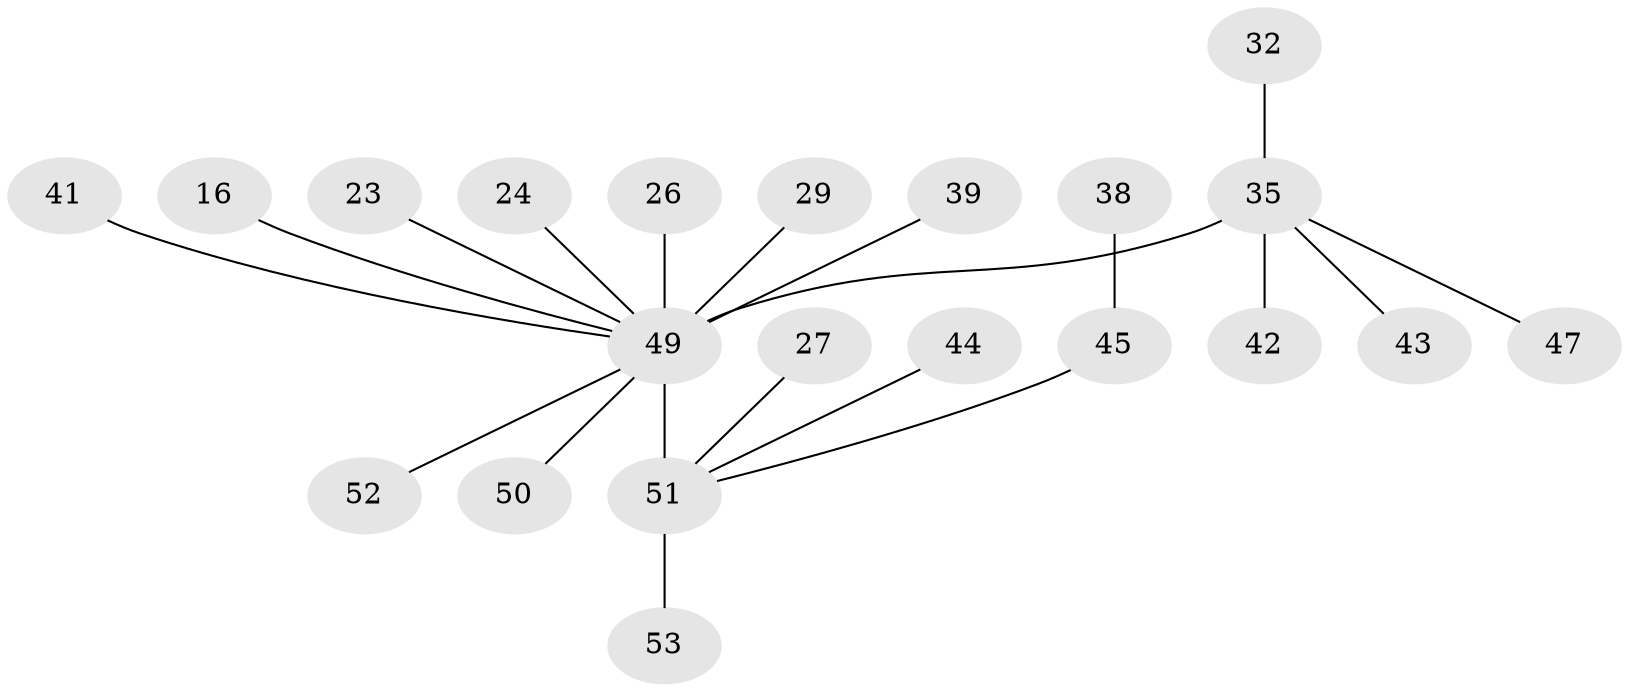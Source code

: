 // original degree distribution, {5: 0.05660377358490566, 6: 0.018867924528301886, 7: 0.03773584905660377, 8: 0.03773584905660377, 4: 0.018867924528301886, 9: 0.018867924528301886, 2: 0.2830188679245283, 3: 0.07547169811320754, 1: 0.4528301886792453}
// Generated by graph-tools (version 1.1) at 2025/57/03/04/25 21:57:41]
// undirected, 21 vertices, 20 edges
graph export_dot {
graph [start="1"]
  node [color=gray90,style=filled];
  16 [super="+11"];
  23;
  24;
  26 [super="+21"];
  27;
  29;
  32 [super="+22"];
  35 [super="+1+2+10"];
  38;
  39;
  41 [super="+37"];
  42 [super="+28"];
  43 [super="+30"];
  44;
  45 [super="+19"];
  47;
  49 [super="+12+20+25+48+40"];
  50 [super="+46"];
  51 [super="+3+34+36+8"];
  52;
  53;
  16 -- 49;
  23 -- 49;
  24 -- 49;
  26 -- 49;
  27 -- 51;
  29 -- 49;
  32 -- 35;
  35 -- 47;
  35 -- 49 [weight=5];
  35 -- 42;
  35 -- 43;
  38 -- 45;
  39 -- 49;
  41 -- 49;
  44 -- 51;
  45 -- 51 [weight=2];
  49 -- 51 [weight=9];
  49 -- 50;
  49 -- 52;
  51 -- 53;
}
